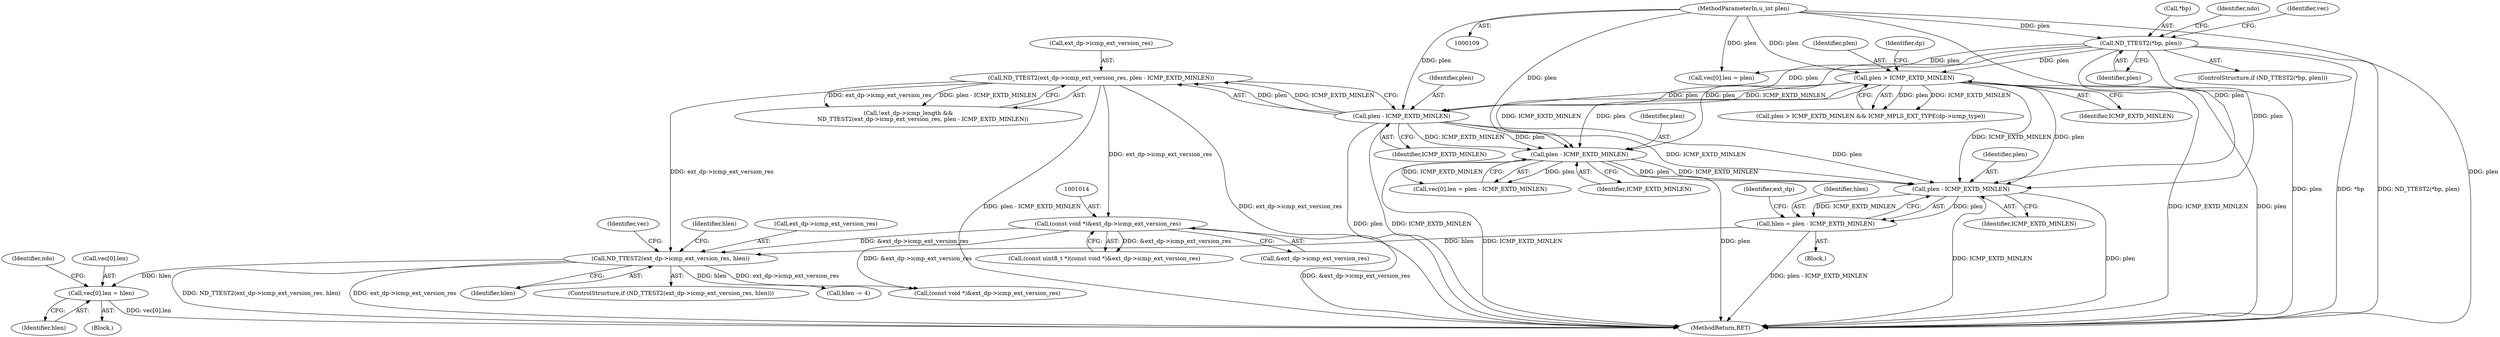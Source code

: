 digraph "0_tcpdump_2b62d1dda41590db29368ec7ba5f4faf3464765a@array" {
"1001084" [label="(Call,vec[0].len = hlen)"];
"1001064" [label="(Call,ND_TTEST2(ext_dp->icmp_ext_version_res, hlen))"];
"1001013" [label="(Call,(const void *)&ext_dp->icmp_ext_version_res)"];
"1000997" [label="(Call,ND_TTEST2(ext_dp->icmp_ext_version_res, plen - ICMP_EXTD_MINLEN))"];
"1001001" [label="(Call,plen - ICMP_EXTD_MINLEN)"];
"1000880" [label="(Call,ND_TTEST2(*bp, plen))"];
"1000112" [label="(MethodParameterIn,u_int plen)"];
"1000980" [label="(Call,plen > ICMP_EXTD_MINLEN)"];
"1001058" [label="(Call,hlen = plen - ICMP_EXTD_MINLEN)"];
"1001060" [label="(Call,plen - ICMP_EXTD_MINLEN)"];
"1001025" [label="(Call,plen - ICMP_EXTD_MINLEN)"];
"1001013" [label="(Call,(const void *)&ext_dp->icmp_ext_version_res)"];
"1000998" [label="(Call,ext_dp->icmp_ext_version_res)"];
"1001061" [label="(Identifier,plen)"];
"1001069" [label="(Block,)"];
"1001078" [label="(Call,(const void *)&ext_dp->icmp_ext_version_res)"];
"1001062" [label="(Identifier,ICMP_EXTD_MINLEN)"];
"1000981" [label="(Identifier,plen)"];
"1001084" [label="(Call,vec[0].len = hlen)"];
"1001109" [label="(Call,hlen -= 4)"];
"1001073" [label="(Identifier,vec)"];
"1001085" [label="(Call,vec[0].len)"];
"1001110" [label="(Identifier,hlen)"];
"1001026" [label="(Identifier,plen)"];
"1000880" [label="(Call,ND_TTEST2(*bp, plen))"];
"1001066" [label="(Identifier,ext_dp)"];
"1001001" [label="(Call,plen - ICMP_EXTD_MINLEN)"];
"1000980" [label="(Call,plen > ICMP_EXTD_MINLEN)"];
"1000881" [label="(Call,*bp)"];
"1000987" [label="(Block,)"];
"1001090" [label="(Identifier,hlen)"];
"1000883" [label="(Identifier,plen)"];
"1000997" [label="(Call,ND_TTEST2(ext_dp->icmp_ext_version_res, plen - ICMP_EXTD_MINLEN))"];
"1001065" [label="(Call,ext_dp->icmp_ext_version_res)"];
"1001015" [label="(Call,&ext_dp->icmp_ext_version_res)"];
"1001068" [label="(Identifier,hlen)"];
"1001060" [label="(Call,plen - ICMP_EXTD_MINLEN)"];
"1001093" [label="(Identifier,ndo)"];
"1000879" [label="(ControlStructure,if (ND_TTEST2(*bp, plen)))"];
"1000934" [label="(Identifier,ndo)"];
"1000985" [label="(Identifier,dp)"];
"1001002" [label="(Identifier,plen)"];
"1000112" [label="(MethodParameterIn,u_int plen)"];
"1001064" [label="(Call,ND_TTEST2(ext_dp->icmp_ext_version_res, hlen))"];
"1000896" [label="(Call,vec[0].len = plen)"];
"1000979" [label="(Call,plen > ICMP_EXTD_MINLEN && ICMP_MPLS_EXT_TYPE(dp->icmp_type))"];
"1001058" [label="(Call,hlen = plen - ICMP_EXTD_MINLEN)"];
"1001025" [label="(Call,plen - ICMP_EXTD_MINLEN)"];
"1001260" [label="(MethodReturn,RET)"];
"1000982" [label="(Identifier,ICMP_EXTD_MINLEN)"];
"1001059" [label="(Identifier,hlen)"];
"1001027" [label="(Identifier,ICMP_EXTD_MINLEN)"];
"1001019" [label="(Call,vec[0].len = plen - ICMP_EXTD_MINLEN)"];
"1001011" [label="(Call,(const uint8_t *)(const void *)&ext_dp->icmp_ext_version_res)"];
"1000992" [label="(Call,!ext_dp->icmp_length &&\n                ND_TTEST2(ext_dp->icmp_ext_version_res, plen - ICMP_EXTD_MINLEN))"];
"1001003" [label="(Identifier,ICMP_EXTD_MINLEN)"];
"1000888" [label="(Identifier,vec)"];
"1001063" [label="(ControlStructure,if (ND_TTEST2(ext_dp->icmp_ext_version_res, hlen)))"];
"1001084" -> "1001069"  [label="AST: "];
"1001084" -> "1001090"  [label="CFG: "];
"1001085" -> "1001084"  [label="AST: "];
"1001090" -> "1001084"  [label="AST: "];
"1001093" -> "1001084"  [label="CFG: "];
"1001084" -> "1001260"  [label="DDG: vec[0].len"];
"1001064" -> "1001084"  [label="DDG: hlen"];
"1001064" -> "1001063"  [label="AST: "];
"1001064" -> "1001068"  [label="CFG: "];
"1001065" -> "1001064"  [label="AST: "];
"1001068" -> "1001064"  [label="AST: "];
"1001073" -> "1001064"  [label="CFG: "];
"1001110" -> "1001064"  [label="CFG: "];
"1001064" -> "1001260"  [label="DDG: ND_TTEST2(ext_dp->icmp_ext_version_res, hlen)"];
"1001064" -> "1001260"  [label="DDG: ext_dp->icmp_ext_version_res"];
"1001013" -> "1001064"  [label="DDG: &ext_dp->icmp_ext_version_res"];
"1000997" -> "1001064"  [label="DDG: ext_dp->icmp_ext_version_res"];
"1001058" -> "1001064"  [label="DDG: hlen"];
"1001064" -> "1001078"  [label="DDG: ext_dp->icmp_ext_version_res"];
"1001064" -> "1001109"  [label="DDG: hlen"];
"1001013" -> "1001011"  [label="AST: "];
"1001013" -> "1001015"  [label="CFG: "];
"1001014" -> "1001013"  [label="AST: "];
"1001015" -> "1001013"  [label="AST: "];
"1001011" -> "1001013"  [label="CFG: "];
"1001013" -> "1001260"  [label="DDG: &ext_dp->icmp_ext_version_res"];
"1001013" -> "1001011"  [label="DDG: &ext_dp->icmp_ext_version_res"];
"1000997" -> "1001013"  [label="DDG: ext_dp->icmp_ext_version_res"];
"1001013" -> "1001078"  [label="DDG: &ext_dp->icmp_ext_version_res"];
"1000997" -> "1000992"  [label="AST: "];
"1000997" -> "1001001"  [label="CFG: "];
"1000998" -> "1000997"  [label="AST: "];
"1001001" -> "1000997"  [label="AST: "];
"1000992" -> "1000997"  [label="CFG: "];
"1000997" -> "1001260"  [label="DDG: ext_dp->icmp_ext_version_res"];
"1000997" -> "1001260"  [label="DDG: plen - ICMP_EXTD_MINLEN"];
"1000997" -> "1000992"  [label="DDG: ext_dp->icmp_ext_version_res"];
"1000997" -> "1000992"  [label="DDG: plen - ICMP_EXTD_MINLEN"];
"1001001" -> "1000997"  [label="DDG: plen"];
"1001001" -> "1000997"  [label="DDG: ICMP_EXTD_MINLEN"];
"1001001" -> "1001003"  [label="CFG: "];
"1001002" -> "1001001"  [label="AST: "];
"1001003" -> "1001001"  [label="AST: "];
"1001001" -> "1001260"  [label="DDG: ICMP_EXTD_MINLEN"];
"1001001" -> "1001260"  [label="DDG: plen"];
"1000880" -> "1001001"  [label="DDG: plen"];
"1000980" -> "1001001"  [label="DDG: plen"];
"1000980" -> "1001001"  [label="DDG: ICMP_EXTD_MINLEN"];
"1000112" -> "1001001"  [label="DDG: plen"];
"1001001" -> "1001025"  [label="DDG: plen"];
"1001001" -> "1001025"  [label="DDG: ICMP_EXTD_MINLEN"];
"1001001" -> "1001060"  [label="DDG: plen"];
"1001001" -> "1001060"  [label="DDG: ICMP_EXTD_MINLEN"];
"1000880" -> "1000879"  [label="AST: "];
"1000880" -> "1000883"  [label="CFG: "];
"1000881" -> "1000880"  [label="AST: "];
"1000883" -> "1000880"  [label="AST: "];
"1000888" -> "1000880"  [label="CFG: "];
"1000934" -> "1000880"  [label="CFG: "];
"1000880" -> "1001260"  [label="DDG: *bp"];
"1000880" -> "1001260"  [label="DDG: plen"];
"1000880" -> "1001260"  [label="DDG: ND_TTEST2(*bp, plen)"];
"1000112" -> "1000880"  [label="DDG: plen"];
"1000880" -> "1000896"  [label="DDG: plen"];
"1000880" -> "1000980"  [label="DDG: plen"];
"1000880" -> "1001025"  [label="DDG: plen"];
"1000880" -> "1001060"  [label="DDG: plen"];
"1000112" -> "1000109"  [label="AST: "];
"1000112" -> "1001260"  [label="DDG: plen"];
"1000112" -> "1000896"  [label="DDG: plen"];
"1000112" -> "1000980"  [label="DDG: plen"];
"1000112" -> "1001025"  [label="DDG: plen"];
"1000112" -> "1001060"  [label="DDG: plen"];
"1000980" -> "1000979"  [label="AST: "];
"1000980" -> "1000982"  [label="CFG: "];
"1000981" -> "1000980"  [label="AST: "];
"1000982" -> "1000980"  [label="AST: "];
"1000985" -> "1000980"  [label="CFG: "];
"1000979" -> "1000980"  [label="CFG: "];
"1000980" -> "1001260"  [label="DDG: plen"];
"1000980" -> "1001260"  [label="DDG: ICMP_EXTD_MINLEN"];
"1000980" -> "1000979"  [label="DDG: plen"];
"1000980" -> "1000979"  [label="DDG: ICMP_EXTD_MINLEN"];
"1000980" -> "1001025"  [label="DDG: plen"];
"1000980" -> "1001025"  [label="DDG: ICMP_EXTD_MINLEN"];
"1000980" -> "1001060"  [label="DDG: plen"];
"1000980" -> "1001060"  [label="DDG: ICMP_EXTD_MINLEN"];
"1001058" -> "1000987"  [label="AST: "];
"1001058" -> "1001060"  [label="CFG: "];
"1001059" -> "1001058"  [label="AST: "];
"1001060" -> "1001058"  [label="AST: "];
"1001066" -> "1001058"  [label="CFG: "];
"1001058" -> "1001260"  [label="DDG: plen - ICMP_EXTD_MINLEN"];
"1001060" -> "1001058"  [label="DDG: plen"];
"1001060" -> "1001058"  [label="DDG: ICMP_EXTD_MINLEN"];
"1001060" -> "1001062"  [label="CFG: "];
"1001061" -> "1001060"  [label="AST: "];
"1001062" -> "1001060"  [label="AST: "];
"1001060" -> "1001260"  [label="DDG: ICMP_EXTD_MINLEN"];
"1001060" -> "1001260"  [label="DDG: plen"];
"1001025" -> "1001060"  [label="DDG: plen"];
"1001025" -> "1001060"  [label="DDG: ICMP_EXTD_MINLEN"];
"1001025" -> "1001019"  [label="AST: "];
"1001025" -> "1001027"  [label="CFG: "];
"1001026" -> "1001025"  [label="AST: "];
"1001027" -> "1001025"  [label="AST: "];
"1001019" -> "1001025"  [label="CFG: "];
"1001025" -> "1001260"  [label="DDG: plen"];
"1001025" -> "1001260"  [label="DDG: ICMP_EXTD_MINLEN"];
"1001025" -> "1001019"  [label="DDG: plen"];
"1001025" -> "1001019"  [label="DDG: ICMP_EXTD_MINLEN"];
}
